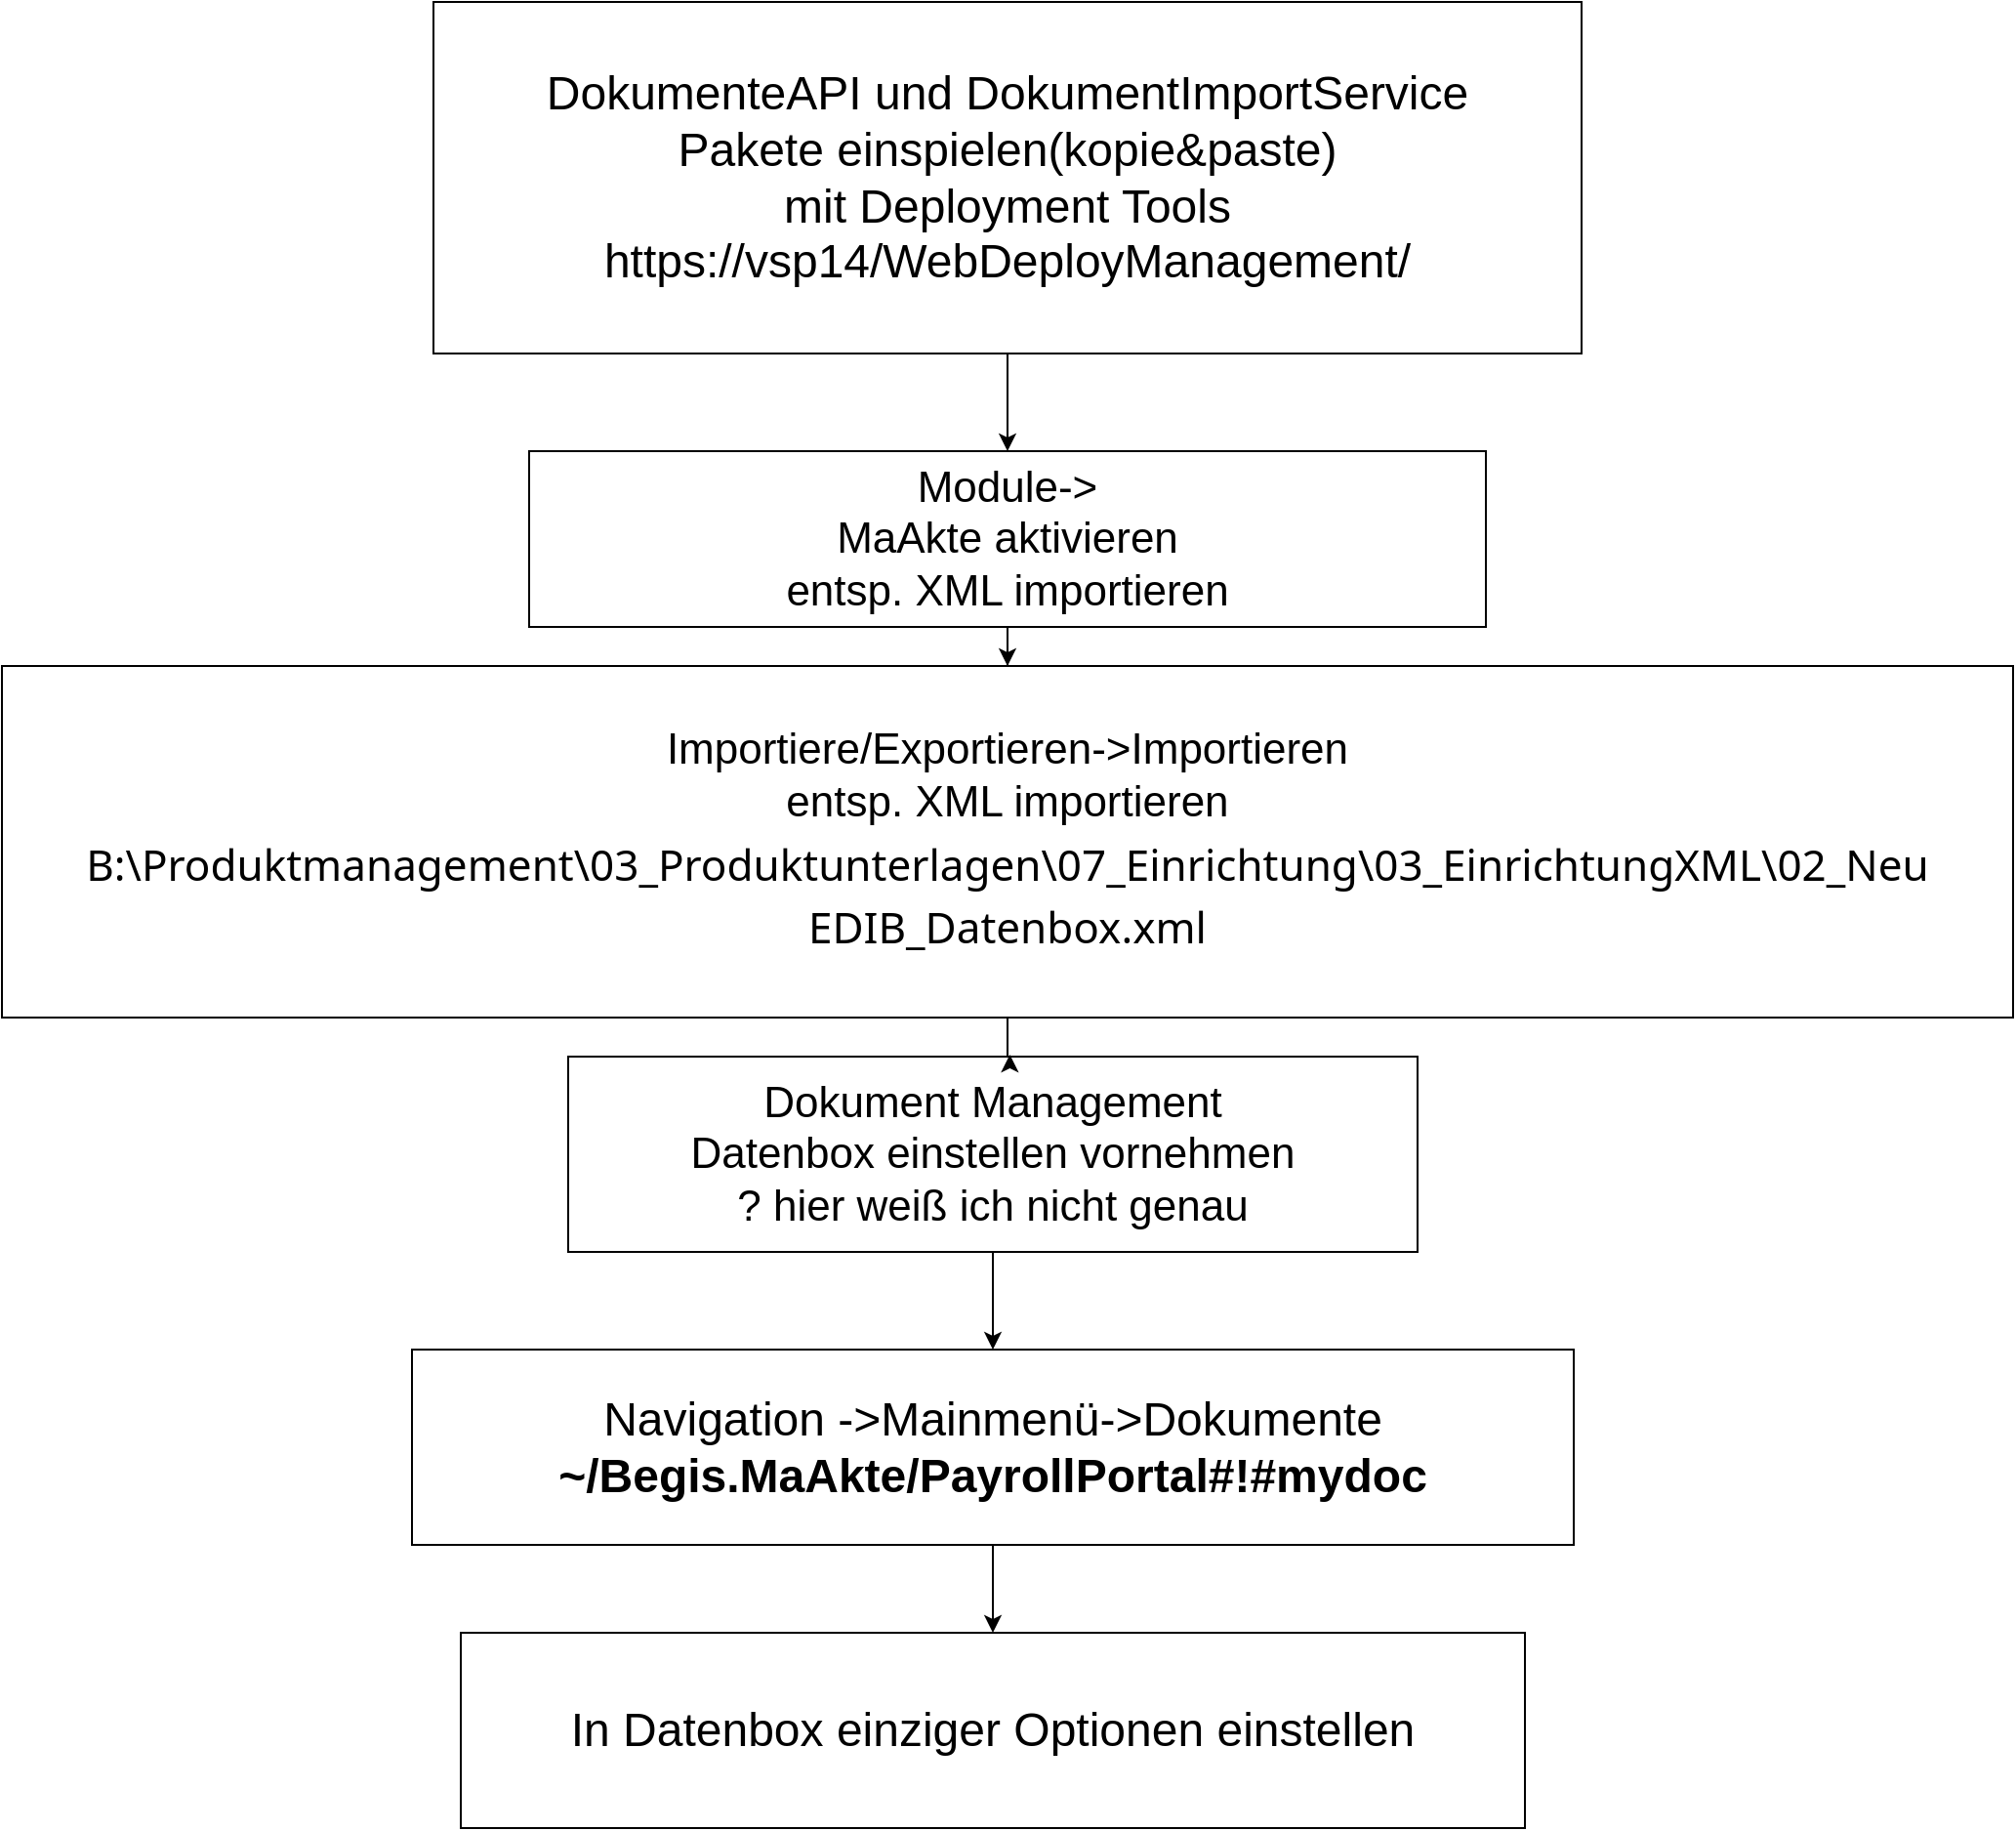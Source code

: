 <mxfile version="14.0.4" type="github">
  <diagram id="iYjn84gbydF3m9eiHrol" name="Page-1">
    <mxGraphModel dx="2249" dy="1874" grid="1" gridSize="10" guides="1" tooltips="1" connect="1" arrows="1" fold="1" page="1" pageScale="1" pageWidth="827" pageHeight="1169" math="0" shadow="0">
      <root>
        <mxCell id="0" />
        <mxCell id="1" parent="0" />
        <mxCell id="VxGcLPcYC0vzYLZDV8K8-2" value="" style="edgeStyle=orthogonalEdgeStyle;rounded=0;orthogonalLoop=1;jettySize=auto;html=1;fontSize=24;" edge="1" parent="1" source="BdOayHVXuTlcWGNxm3zI-1" target="VxGcLPcYC0vzYLZDV8K8-1">
          <mxGeometry relative="1" as="geometry" />
        </mxCell>
        <mxCell id="BdOayHVXuTlcWGNxm3zI-1" value="&lt;font style=&quot;font-size: 22px&quot;&gt;Module-&amp;gt;&lt;br style=&quot;font-size: 22px&quot;&gt;MaAkte aktivieren&lt;br&gt;entsp. XML importieren&lt;br&gt;&lt;/font&gt;" style="rounded=0;whiteSpace=wrap;html=1;fontSize=22;" parent="1" vertex="1">
          <mxGeometry x="140" y="50" width="490" height="90" as="geometry" />
        </mxCell>
        <mxCell id="BdOayHVXuTlcWGNxm3zI-2" value="Dokument Management&lt;br&gt;Datenbox einstellen vornehmen&lt;br&gt;? hier weiß ich nicht genau" style="rounded=0;whiteSpace=wrap;html=1;fontSize=22;" parent="1" vertex="1">
          <mxGeometry x="160" y="360" width="435" height="100" as="geometry" />
        </mxCell>
        <mxCell id="BdOayHVXuTlcWGNxm3zI-3" value="Navigation -&amp;gt;Mainmenü-&amp;gt;Dokumente&lt;br style=&quot;font-size: 24px&quot;&gt;&lt;div class=&quot;WordSection1&quot; style=&quot;font-size: 24px&quot;&gt;&lt;p class=&quot;MsoNormal&quot; style=&quot;margin: 0cm ; line-height: normal ; font-size: 24px ; font-family: &amp;#34;calibri&amp;#34; , sans-serif&quot;&gt;&lt;b style=&quot;font-size: 24px&quot;&gt;&lt;span lang=&quot;ZH-CN&quot; style=&quot;font-size: 24px ; font-family: &amp;#34;microsoft yahei&amp;#34; , sans-serif&quot;&gt;~/Begis.MaAkte/PayrollPortal#!#mydoc&lt;/span&gt;&lt;/b&gt;&lt;/p&gt;&lt;/div&gt;" style="rounded=0;whiteSpace=wrap;html=1;fontSize=24;" parent="1" vertex="1">
          <mxGeometry x="80" y="510" width="595" height="100" as="geometry" />
        </mxCell>
        <mxCell id="BdOayHVXuTlcWGNxm3zI-5" value="" style="endArrow=classic;html=1;fontSize=24;exitX=0.5;exitY=1;exitDx=0;exitDy=0;entryX=0.5;entryY=0;entryDx=0;entryDy=0;" parent="1" source="BdOayHVXuTlcWGNxm3zI-2" target="BdOayHVXuTlcWGNxm3zI-3" edge="1">
          <mxGeometry width="50" height="50" relative="1" as="geometry">
            <mxPoint x="442.5" y="530" as="sourcePoint" />
            <mxPoint x="442.5" y="610" as="targetPoint" />
          </mxGeometry>
        </mxCell>
        <mxCell id="BdOayHVXuTlcWGNxm3zI-6" value="In Datenbox einziger Optionen einstellen" style="rounded=0;whiteSpace=wrap;html=1;fontSize=24;" parent="1" vertex="1">
          <mxGeometry x="105" y="655" width="545" height="100" as="geometry" />
        </mxCell>
        <mxCell id="BdOayHVXuTlcWGNxm3zI-7" value="" style="endArrow=classic;html=1;fontSize=24;entryX=0.5;entryY=0;entryDx=0;entryDy=0;exitX=0.5;exitY=1;exitDx=0;exitDy=0;" parent="1" source="BdOayHVXuTlcWGNxm3zI-3" target="BdOayHVXuTlcWGNxm3zI-6" edge="1">
          <mxGeometry width="50" height="50" relative="1" as="geometry">
            <mxPoint x="382.5" y="810" as="sourcePoint" />
            <mxPoint x="432.5" y="760" as="targetPoint" />
          </mxGeometry>
        </mxCell>
        <mxCell id="BdOayHVXuTlcWGNxm3zI-9" style="edgeStyle=orthogonalEdgeStyle;rounded=0;orthogonalLoop=1;jettySize=auto;html=1;fontSize=24;" parent="1" source="BdOayHVXuTlcWGNxm3zI-8" target="BdOayHVXuTlcWGNxm3zI-1" edge="1">
          <mxGeometry relative="1" as="geometry" />
        </mxCell>
        <mxCell id="BdOayHVXuTlcWGNxm3zI-8" value="DokumenteAPI und DokumentImportService &lt;br&gt;Pakete einspielen(kopie&amp;amp;paste)&lt;br&gt;mit Deployment Tools&lt;br&gt;https://vsp14/WebDeployManagement/" style="rounded=0;whiteSpace=wrap;html=1;fontSize=24;" parent="1" vertex="1">
          <mxGeometry x="91" y="-180" width="588" height="180" as="geometry" />
        </mxCell>
        <mxCell id="VxGcLPcYC0vzYLZDV8K8-3" style="edgeStyle=orthogonalEdgeStyle;rounded=0;orthogonalLoop=1;jettySize=auto;html=1;fontSize=24;entryX=0.52;entryY=-0.01;entryDx=0;entryDy=0;entryPerimeter=0;" edge="1" parent="1" source="VxGcLPcYC0vzYLZDV8K8-1" target="BdOayHVXuTlcWGNxm3zI-2">
          <mxGeometry relative="1" as="geometry">
            <mxPoint x="420" y="360" as="targetPoint" />
          </mxGeometry>
        </mxCell>
        <mxCell id="VxGcLPcYC0vzYLZDV8K8-1" value="&lt;font style=&quot;font-size: 22px;&quot;&gt;Importiere/Exportieren-&amp;gt;Importieren&lt;br style=&quot;font-size: 22px;&quot;&gt;entsp. XML importieren&lt;br style=&quot;font-size: 22px;&quot;&gt;&lt;div class=&quot;WordSection1&quot; style=&quot;font-size: 22px;&quot;&gt;&lt;p class=&quot;MsoNormal&quot; style=&quot;margin: 2pt 0cm; line-height: normal; font-size: 22px; font-family: calibri, sans-serif;&quot;&gt;&lt;span style=&quot;font-size: 22px; font-family: &amp;quot;segoe ui&amp;quot;, sans-serif;&quot;&gt;B:\Produktmanagement\03_Produktunterlagen\07_Einrichtung\03_EinrichtungXML\02_Neu&lt;/span&gt;&lt;span style=&quot;font-size: 22px; font-family: &amp;quot;segoe ui&amp;quot;, sans-serif;&quot;&gt;&lt;/span&gt;&lt;/p&gt;&lt;p class=&quot;MsoNormal&quot; style=&quot;margin: 2pt 0cm; line-height: normal; font-size: 22px; font-family: calibri, sans-serif;&quot;&gt;&lt;span style=&quot;font-size: 22px; font-family: &amp;quot;segoe ui&amp;quot;, sans-serif;&quot;&gt;EDIB_Datenbox.xml&lt;/span&gt;&lt;span style=&quot;font-size: 22px; font-family: &amp;quot;segoe ui&amp;quot;, sans-serif;&quot;&gt;&lt;/span&gt;&lt;/p&gt;&lt;/div&gt;&lt;/font&gt;" style="rounded=0;whiteSpace=wrap;html=1;fontSize=22;" vertex="1" parent="1">
          <mxGeometry x="-130" y="160" width="1030" height="180" as="geometry" />
        </mxCell>
      </root>
    </mxGraphModel>
  </diagram>
</mxfile>
